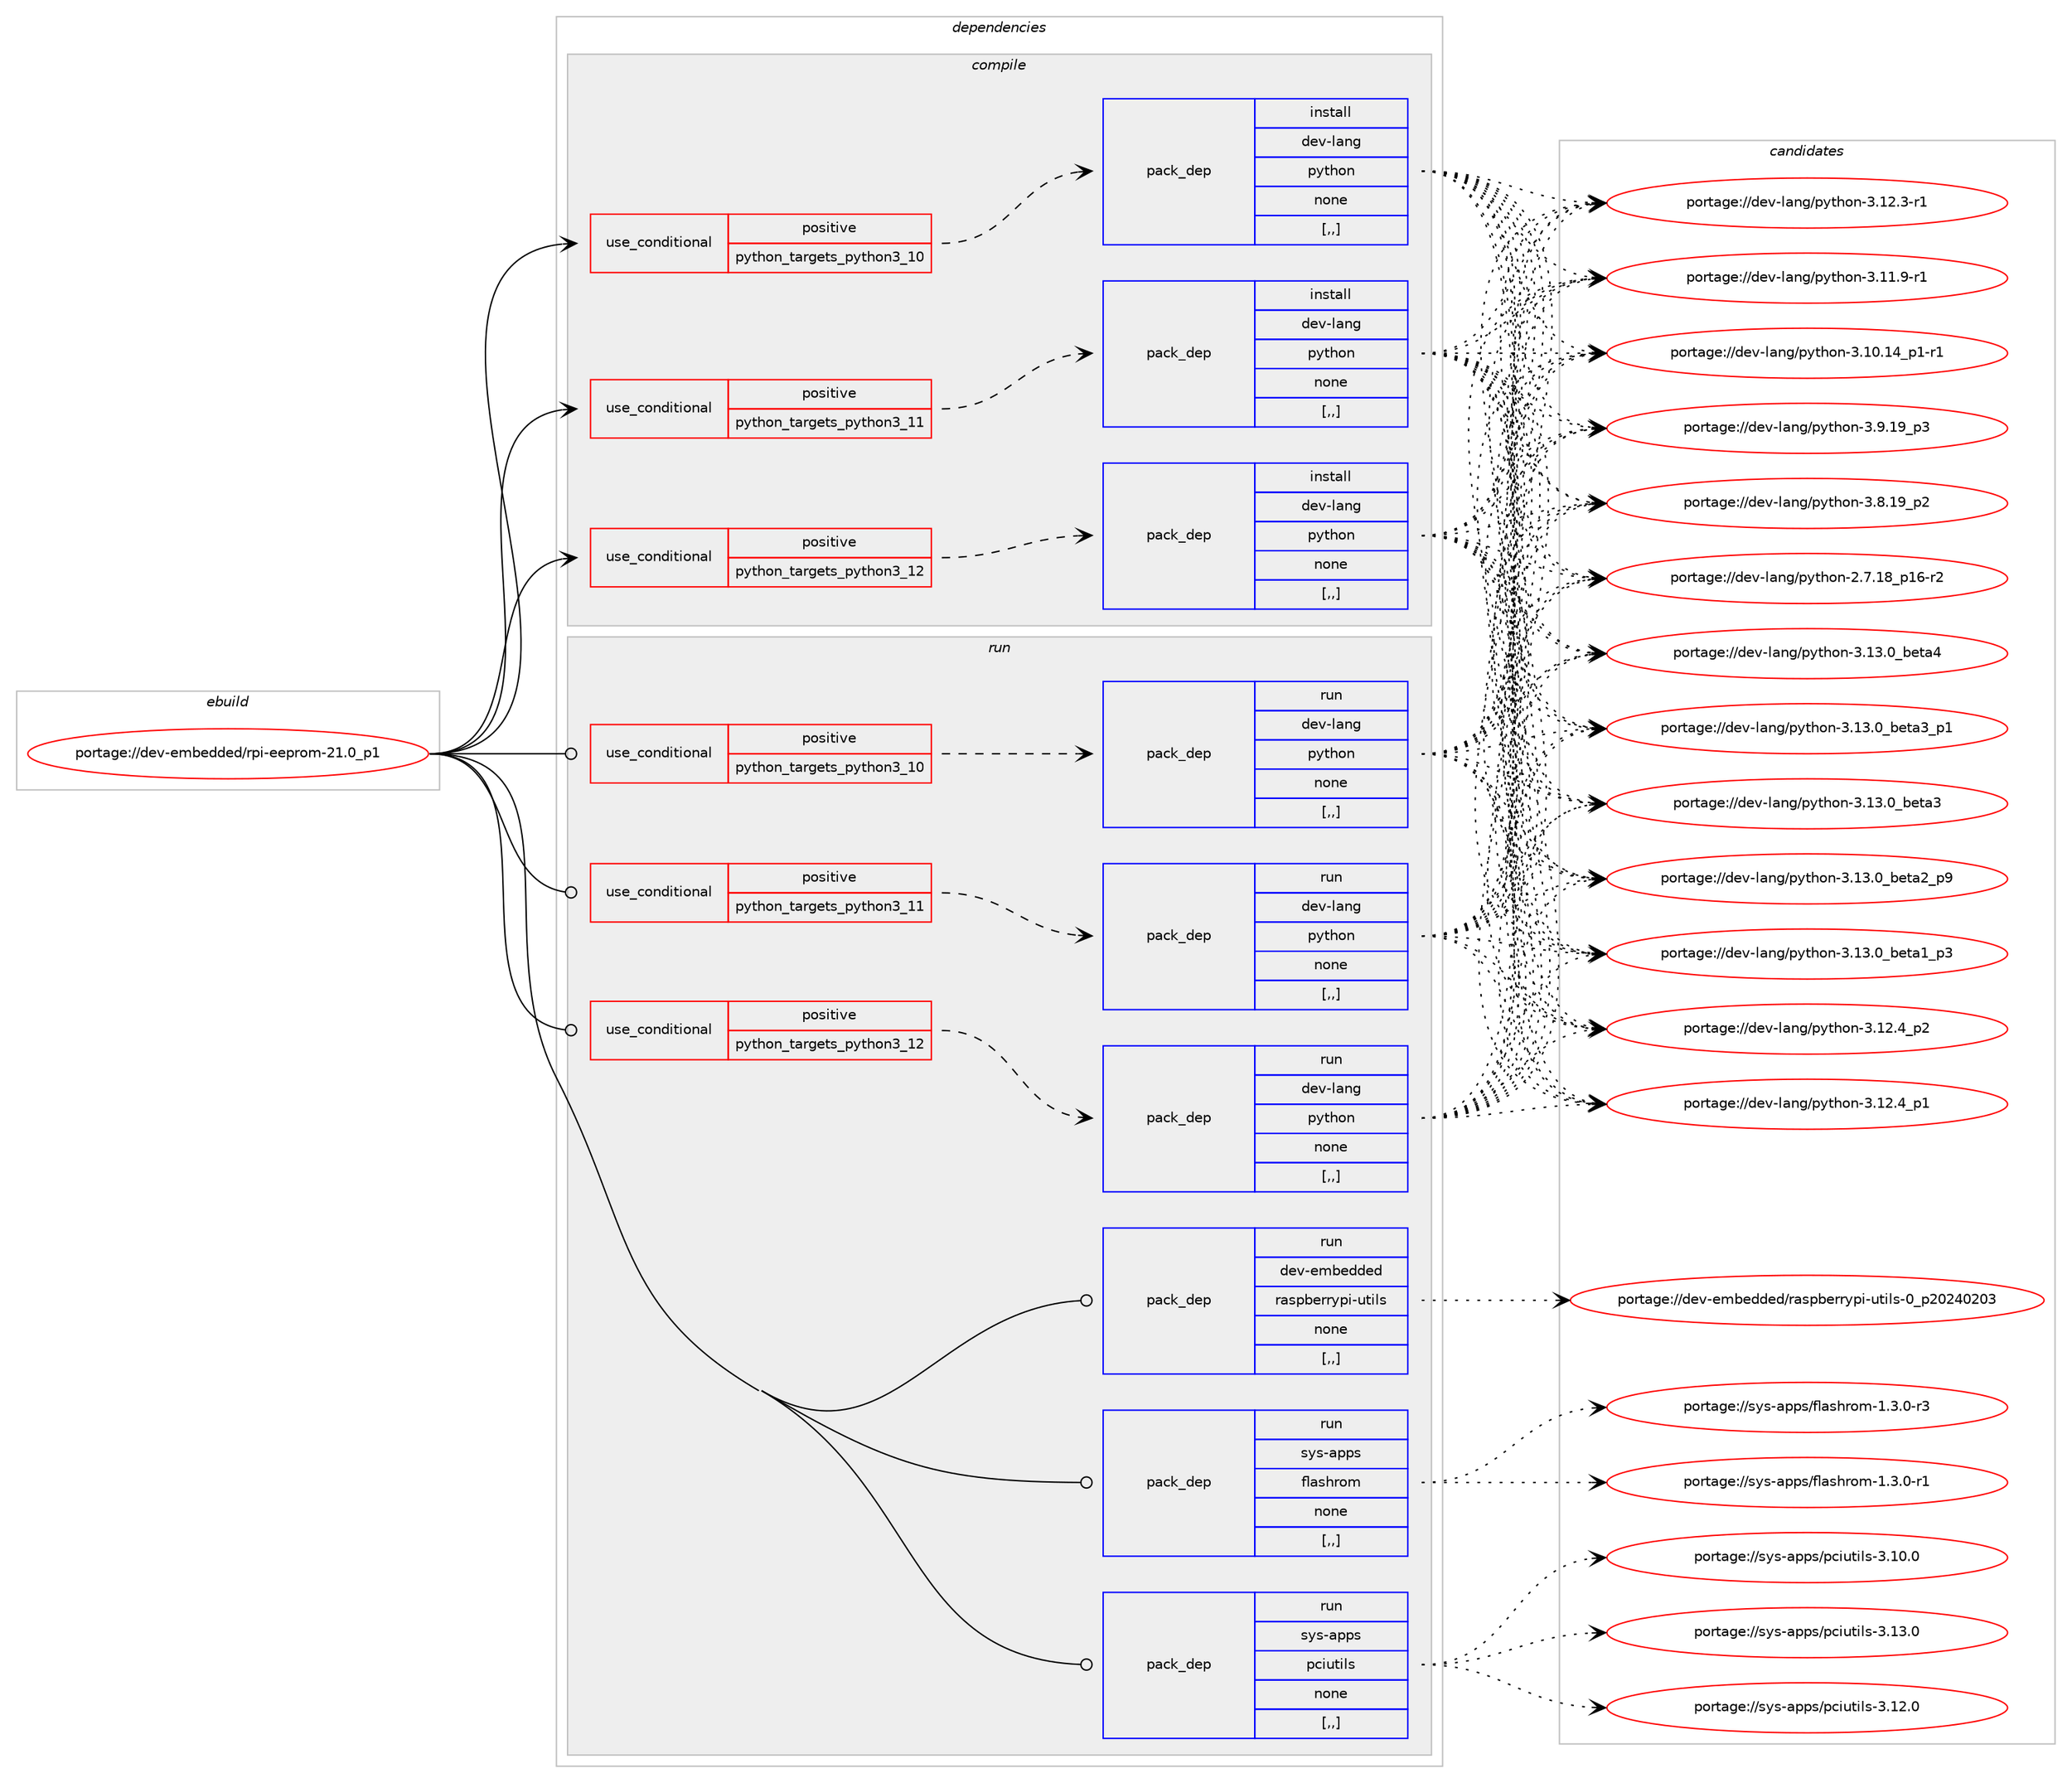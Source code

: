 digraph prolog {

# *************
# Graph options
# *************

newrank=true;
concentrate=true;
compound=true;
graph [rankdir=LR,fontname=Helvetica,fontsize=10,ranksep=1.5];#, ranksep=2.5, nodesep=0.2];
edge  [arrowhead=vee];
node  [fontname=Helvetica,fontsize=10];

# **********
# The ebuild
# **********

subgraph cluster_leftcol {
color=gray;
label=<<i>ebuild</i>>;
id [label="portage://dev-embedded/rpi-eeprom-21.0_p1", color=red, width=4, href="../dev-embedded/rpi-eeprom-21.0_p1.svg"];
}

# ****************
# The dependencies
# ****************

subgraph cluster_midcol {
color=gray;
label=<<i>dependencies</i>>;
subgraph cluster_compile {
fillcolor="#eeeeee";
style=filled;
label=<<i>compile</i>>;
subgraph cond19546 {
dependency73836 [label=<<TABLE BORDER="0" CELLBORDER="1" CELLSPACING="0" CELLPADDING="4"><TR><TD ROWSPAN="3" CELLPADDING="10">use_conditional</TD></TR><TR><TD>positive</TD></TR><TR><TD>python_targets_python3_10</TD></TR></TABLE>>, shape=none, color=red];
subgraph pack53337 {
dependency73837 [label=<<TABLE BORDER="0" CELLBORDER="1" CELLSPACING="0" CELLPADDING="4" WIDTH="220"><TR><TD ROWSPAN="6" CELLPADDING="30">pack_dep</TD></TR><TR><TD WIDTH="110">install</TD></TR><TR><TD>dev-lang</TD></TR><TR><TD>python</TD></TR><TR><TD>none</TD></TR><TR><TD>[,,]</TD></TR></TABLE>>, shape=none, color=blue];
}
dependency73836:e -> dependency73837:w [weight=20,style="dashed",arrowhead="vee"];
}
id:e -> dependency73836:w [weight=20,style="solid",arrowhead="vee"];
subgraph cond19547 {
dependency73838 [label=<<TABLE BORDER="0" CELLBORDER="1" CELLSPACING="0" CELLPADDING="4"><TR><TD ROWSPAN="3" CELLPADDING="10">use_conditional</TD></TR><TR><TD>positive</TD></TR><TR><TD>python_targets_python3_11</TD></TR></TABLE>>, shape=none, color=red];
subgraph pack53338 {
dependency73839 [label=<<TABLE BORDER="0" CELLBORDER="1" CELLSPACING="0" CELLPADDING="4" WIDTH="220"><TR><TD ROWSPAN="6" CELLPADDING="30">pack_dep</TD></TR><TR><TD WIDTH="110">install</TD></TR><TR><TD>dev-lang</TD></TR><TR><TD>python</TD></TR><TR><TD>none</TD></TR><TR><TD>[,,]</TD></TR></TABLE>>, shape=none, color=blue];
}
dependency73838:e -> dependency73839:w [weight=20,style="dashed",arrowhead="vee"];
}
id:e -> dependency73838:w [weight=20,style="solid",arrowhead="vee"];
subgraph cond19548 {
dependency73840 [label=<<TABLE BORDER="0" CELLBORDER="1" CELLSPACING="0" CELLPADDING="4"><TR><TD ROWSPAN="3" CELLPADDING="10">use_conditional</TD></TR><TR><TD>positive</TD></TR><TR><TD>python_targets_python3_12</TD></TR></TABLE>>, shape=none, color=red];
subgraph pack53339 {
dependency73841 [label=<<TABLE BORDER="0" CELLBORDER="1" CELLSPACING="0" CELLPADDING="4" WIDTH="220"><TR><TD ROWSPAN="6" CELLPADDING="30">pack_dep</TD></TR><TR><TD WIDTH="110">install</TD></TR><TR><TD>dev-lang</TD></TR><TR><TD>python</TD></TR><TR><TD>none</TD></TR><TR><TD>[,,]</TD></TR></TABLE>>, shape=none, color=blue];
}
dependency73840:e -> dependency73841:w [weight=20,style="dashed",arrowhead="vee"];
}
id:e -> dependency73840:w [weight=20,style="solid",arrowhead="vee"];
}
subgraph cluster_compileandrun {
fillcolor="#eeeeee";
style=filled;
label=<<i>compile and run</i>>;
}
subgraph cluster_run {
fillcolor="#eeeeee";
style=filled;
label=<<i>run</i>>;
subgraph cond19549 {
dependency73842 [label=<<TABLE BORDER="0" CELLBORDER="1" CELLSPACING="0" CELLPADDING="4"><TR><TD ROWSPAN="3" CELLPADDING="10">use_conditional</TD></TR><TR><TD>positive</TD></TR><TR><TD>python_targets_python3_10</TD></TR></TABLE>>, shape=none, color=red];
subgraph pack53340 {
dependency73843 [label=<<TABLE BORDER="0" CELLBORDER="1" CELLSPACING="0" CELLPADDING="4" WIDTH="220"><TR><TD ROWSPAN="6" CELLPADDING="30">pack_dep</TD></TR><TR><TD WIDTH="110">run</TD></TR><TR><TD>dev-lang</TD></TR><TR><TD>python</TD></TR><TR><TD>none</TD></TR><TR><TD>[,,]</TD></TR></TABLE>>, shape=none, color=blue];
}
dependency73842:e -> dependency73843:w [weight=20,style="dashed",arrowhead="vee"];
}
id:e -> dependency73842:w [weight=20,style="solid",arrowhead="odot"];
subgraph cond19550 {
dependency73844 [label=<<TABLE BORDER="0" CELLBORDER="1" CELLSPACING="0" CELLPADDING="4"><TR><TD ROWSPAN="3" CELLPADDING="10">use_conditional</TD></TR><TR><TD>positive</TD></TR><TR><TD>python_targets_python3_11</TD></TR></TABLE>>, shape=none, color=red];
subgraph pack53341 {
dependency73845 [label=<<TABLE BORDER="0" CELLBORDER="1" CELLSPACING="0" CELLPADDING="4" WIDTH="220"><TR><TD ROWSPAN="6" CELLPADDING="30">pack_dep</TD></TR><TR><TD WIDTH="110">run</TD></TR><TR><TD>dev-lang</TD></TR><TR><TD>python</TD></TR><TR><TD>none</TD></TR><TR><TD>[,,]</TD></TR></TABLE>>, shape=none, color=blue];
}
dependency73844:e -> dependency73845:w [weight=20,style="dashed",arrowhead="vee"];
}
id:e -> dependency73844:w [weight=20,style="solid",arrowhead="odot"];
subgraph cond19551 {
dependency73846 [label=<<TABLE BORDER="0" CELLBORDER="1" CELLSPACING="0" CELLPADDING="4"><TR><TD ROWSPAN="3" CELLPADDING="10">use_conditional</TD></TR><TR><TD>positive</TD></TR><TR><TD>python_targets_python3_12</TD></TR></TABLE>>, shape=none, color=red];
subgraph pack53342 {
dependency73847 [label=<<TABLE BORDER="0" CELLBORDER="1" CELLSPACING="0" CELLPADDING="4" WIDTH="220"><TR><TD ROWSPAN="6" CELLPADDING="30">pack_dep</TD></TR><TR><TD WIDTH="110">run</TD></TR><TR><TD>dev-lang</TD></TR><TR><TD>python</TD></TR><TR><TD>none</TD></TR><TR><TD>[,,]</TD></TR></TABLE>>, shape=none, color=blue];
}
dependency73846:e -> dependency73847:w [weight=20,style="dashed",arrowhead="vee"];
}
id:e -> dependency73846:w [weight=20,style="solid",arrowhead="odot"];
subgraph pack53343 {
dependency73848 [label=<<TABLE BORDER="0" CELLBORDER="1" CELLSPACING="0" CELLPADDING="4" WIDTH="220"><TR><TD ROWSPAN="6" CELLPADDING="30">pack_dep</TD></TR><TR><TD WIDTH="110">run</TD></TR><TR><TD>dev-embedded</TD></TR><TR><TD>raspberrypi-utils</TD></TR><TR><TD>none</TD></TR><TR><TD>[,,]</TD></TR></TABLE>>, shape=none, color=blue];
}
id:e -> dependency73848:w [weight=20,style="solid",arrowhead="odot"];
subgraph pack53344 {
dependency73849 [label=<<TABLE BORDER="0" CELLBORDER="1" CELLSPACING="0" CELLPADDING="4" WIDTH="220"><TR><TD ROWSPAN="6" CELLPADDING="30">pack_dep</TD></TR><TR><TD WIDTH="110">run</TD></TR><TR><TD>sys-apps</TD></TR><TR><TD>flashrom</TD></TR><TR><TD>none</TD></TR><TR><TD>[,,]</TD></TR></TABLE>>, shape=none, color=blue];
}
id:e -> dependency73849:w [weight=20,style="solid",arrowhead="odot"];
subgraph pack53345 {
dependency73850 [label=<<TABLE BORDER="0" CELLBORDER="1" CELLSPACING="0" CELLPADDING="4" WIDTH="220"><TR><TD ROWSPAN="6" CELLPADDING="30">pack_dep</TD></TR><TR><TD WIDTH="110">run</TD></TR><TR><TD>sys-apps</TD></TR><TR><TD>pciutils</TD></TR><TR><TD>none</TD></TR><TR><TD>[,,]</TD></TR></TABLE>>, shape=none, color=blue];
}
id:e -> dependency73850:w [weight=20,style="solid",arrowhead="odot"];
}
}

# **************
# The candidates
# **************

subgraph cluster_choices {
rank=same;
color=gray;
label=<<i>candidates</i>>;

subgraph choice53337 {
color=black;
nodesep=1;
choice1001011184510897110103471121211161041111104551464951464895981011169752 [label="portage://dev-lang/python-3.13.0_beta4", color=red, width=4,href="../dev-lang/python-3.13.0_beta4.svg"];
choice10010111845108971101034711212111610411111045514649514648959810111697519511249 [label="portage://dev-lang/python-3.13.0_beta3_p1", color=red, width=4,href="../dev-lang/python-3.13.0_beta3_p1.svg"];
choice1001011184510897110103471121211161041111104551464951464895981011169751 [label="portage://dev-lang/python-3.13.0_beta3", color=red, width=4,href="../dev-lang/python-3.13.0_beta3.svg"];
choice10010111845108971101034711212111610411111045514649514648959810111697509511257 [label="portage://dev-lang/python-3.13.0_beta2_p9", color=red, width=4,href="../dev-lang/python-3.13.0_beta2_p9.svg"];
choice10010111845108971101034711212111610411111045514649514648959810111697499511251 [label="portage://dev-lang/python-3.13.0_beta1_p3", color=red, width=4,href="../dev-lang/python-3.13.0_beta1_p3.svg"];
choice100101118451089711010347112121116104111110455146495046529511250 [label="portage://dev-lang/python-3.12.4_p2", color=red, width=4,href="../dev-lang/python-3.12.4_p2.svg"];
choice100101118451089711010347112121116104111110455146495046529511249 [label="portage://dev-lang/python-3.12.4_p1", color=red, width=4,href="../dev-lang/python-3.12.4_p1.svg"];
choice100101118451089711010347112121116104111110455146495046514511449 [label="portage://dev-lang/python-3.12.3-r1", color=red, width=4,href="../dev-lang/python-3.12.3-r1.svg"];
choice100101118451089711010347112121116104111110455146494946574511449 [label="portage://dev-lang/python-3.11.9-r1", color=red, width=4,href="../dev-lang/python-3.11.9-r1.svg"];
choice100101118451089711010347112121116104111110455146494846495295112494511449 [label="portage://dev-lang/python-3.10.14_p1-r1", color=red, width=4,href="../dev-lang/python-3.10.14_p1-r1.svg"];
choice100101118451089711010347112121116104111110455146574649579511251 [label="portage://dev-lang/python-3.9.19_p3", color=red, width=4,href="../dev-lang/python-3.9.19_p3.svg"];
choice100101118451089711010347112121116104111110455146564649579511250 [label="portage://dev-lang/python-3.8.19_p2", color=red, width=4,href="../dev-lang/python-3.8.19_p2.svg"];
choice100101118451089711010347112121116104111110455046554649569511249544511450 [label="portage://dev-lang/python-2.7.18_p16-r2", color=red, width=4,href="../dev-lang/python-2.7.18_p16-r2.svg"];
dependency73837:e -> choice1001011184510897110103471121211161041111104551464951464895981011169752:w [style=dotted,weight="100"];
dependency73837:e -> choice10010111845108971101034711212111610411111045514649514648959810111697519511249:w [style=dotted,weight="100"];
dependency73837:e -> choice1001011184510897110103471121211161041111104551464951464895981011169751:w [style=dotted,weight="100"];
dependency73837:e -> choice10010111845108971101034711212111610411111045514649514648959810111697509511257:w [style=dotted,weight="100"];
dependency73837:e -> choice10010111845108971101034711212111610411111045514649514648959810111697499511251:w [style=dotted,weight="100"];
dependency73837:e -> choice100101118451089711010347112121116104111110455146495046529511250:w [style=dotted,weight="100"];
dependency73837:e -> choice100101118451089711010347112121116104111110455146495046529511249:w [style=dotted,weight="100"];
dependency73837:e -> choice100101118451089711010347112121116104111110455146495046514511449:w [style=dotted,weight="100"];
dependency73837:e -> choice100101118451089711010347112121116104111110455146494946574511449:w [style=dotted,weight="100"];
dependency73837:e -> choice100101118451089711010347112121116104111110455146494846495295112494511449:w [style=dotted,weight="100"];
dependency73837:e -> choice100101118451089711010347112121116104111110455146574649579511251:w [style=dotted,weight="100"];
dependency73837:e -> choice100101118451089711010347112121116104111110455146564649579511250:w [style=dotted,weight="100"];
dependency73837:e -> choice100101118451089711010347112121116104111110455046554649569511249544511450:w [style=dotted,weight="100"];
}
subgraph choice53338 {
color=black;
nodesep=1;
choice1001011184510897110103471121211161041111104551464951464895981011169752 [label="portage://dev-lang/python-3.13.0_beta4", color=red, width=4,href="../dev-lang/python-3.13.0_beta4.svg"];
choice10010111845108971101034711212111610411111045514649514648959810111697519511249 [label="portage://dev-lang/python-3.13.0_beta3_p1", color=red, width=4,href="../dev-lang/python-3.13.0_beta3_p1.svg"];
choice1001011184510897110103471121211161041111104551464951464895981011169751 [label="portage://dev-lang/python-3.13.0_beta3", color=red, width=4,href="../dev-lang/python-3.13.0_beta3.svg"];
choice10010111845108971101034711212111610411111045514649514648959810111697509511257 [label="portage://dev-lang/python-3.13.0_beta2_p9", color=red, width=4,href="../dev-lang/python-3.13.0_beta2_p9.svg"];
choice10010111845108971101034711212111610411111045514649514648959810111697499511251 [label="portage://dev-lang/python-3.13.0_beta1_p3", color=red, width=4,href="../dev-lang/python-3.13.0_beta1_p3.svg"];
choice100101118451089711010347112121116104111110455146495046529511250 [label="portage://dev-lang/python-3.12.4_p2", color=red, width=4,href="../dev-lang/python-3.12.4_p2.svg"];
choice100101118451089711010347112121116104111110455146495046529511249 [label="portage://dev-lang/python-3.12.4_p1", color=red, width=4,href="../dev-lang/python-3.12.4_p1.svg"];
choice100101118451089711010347112121116104111110455146495046514511449 [label="portage://dev-lang/python-3.12.3-r1", color=red, width=4,href="../dev-lang/python-3.12.3-r1.svg"];
choice100101118451089711010347112121116104111110455146494946574511449 [label="portage://dev-lang/python-3.11.9-r1", color=red, width=4,href="../dev-lang/python-3.11.9-r1.svg"];
choice100101118451089711010347112121116104111110455146494846495295112494511449 [label="portage://dev-lang/python-3.10.14_p1-r1", color=red, width=4,href="../dev-lang/python-3.10.14_p1-r1.svg"];
choice100101118451089711010347112121116104111110455146574649579511251 [label="portage://dev-lang/python-3.9.19_p3", color=red, width=4,href="../dev-lang/python-3.9.19_p3.svg"];
choice100101118451089711010347112121116104111110455146564649579511250 [label="portage://dev-lang/python-3.8.19_p2", color=red, width=4,href="../dev-lang/python-3.8.19_p2.svg"];
choice100101118451089711010347112121116104111110455046554649569511249544511450 [label="portage://dev-lang/python-2.7.18_p16-r2", color=red, width=4,href="../dev-lang/python-2.7.18_p16-r2.svg"];
dependency73839:e -> choice1001011184510897110103471121211161041111104551464951464895981011169752:w [style=dotted,weight="100"];
dependency73839:e -> choice10010111845108971101034711212111610411111045514649514648959810111697519511249:w [style=dotted,weight="100"];
dependency73839:e -> choice1001011184510897110103471121211161041111104551464951464895981011169751:w [style=dotted,weight="100"];
dependency73839:e -> choice10010111845108971101034711212111610411111045514649514648959810111697509511257:w [style=dotted,weight="100"];
dependency73839:e -> choice10010111845108971101034711212111610411111045514649514648959810111697499511251:w [style=dotted,weight="100"];
dependency73839:e -> choice100101118451089711010347112121116104111110455146495046529511250:w [style=dotted,weight="100"];
dependency73839:e -> choice100101118451089711010347112121116104111110455146495046529511249:w [style=dotted,weight="100"];
dependency73839:e -> choice100101118451089711010347112121116104111110455146495046514511449:w [style=dotted,weight="100"];
dependency73839:e -> choice100101118451089711010347112121116104111110455146494946574511449:w [style=dotted,weight="100"];
dependency73839:e -> choice100101118451089711010347112121116104111110455146494846495295112494511449:w [style=dotted,weight="100"];
dependency73839:e -> choice100101118451089711010347112121116104111110455146574649579511251:w [style=dotted,weight="100"];
dependency73839:e -> choice100101118451089711010347112121116104111110455146564649579511250:w [style=dotted,weight="100"];
dependency73839:e -> choice100101118451089711010347112121116104111110455046554649569511249544511450:w [style=dotted,weight="100"];
}
subgraph choice53339 {
color=black;
nodesep=1;
choice1001011184510897110103471121211161041111104551464951464895981011169752 [label="portage://dev-lang/python-3.13.0_beta4", color=red, width=4,href="../dev-lang/python-3.13.0_beta4.svg"];
choice10010111845108971101034711212111610411111045514649514648959810111697519511249 [label="portage://dev-lang/python-3.13.0_beta3_p1", color=red, width=4,href="../dev-lang/python-3.13.0_beta3_p1.svg"];
choice1001011184510897110103471121211161041111104551464951464895981011169751 [label="portage://dev-lang/python-3.13.0_beta3", color=red, width=4,href="../dev-lang/python-3.13.0_beta3.svg"];
choice10010111845108971101034711212111610411111045514649514648959810111697509511257 [label="portage://dev-lang/python-3.13.0_beta2_p9", color=red, width=4,href="../dev-lang/python-3.13.0_beta2_p9.svg"];
choice10010111845108971101034711212111610411111045514649514648959810111697499511251 [label="portage://dev-lang/python-3.13.0_beta1_p3", color=red, width=4,href="../dev-lang/python-3.13.0_beta1_p3.svg"];
choice100101118451089711010347112121116104111110455146495046529511250 [label="portage://dev-lang/python-3.12.4_p2", color=red, width=4,href="../dev-lang/python-3.12.4_p2.svg"];
choice100101118451089711010347112121116104111110455146495046529511249 [label="portage://dev-lang/python-3.12.4_p1", color=red, width=4,href="../dev-lang/python-3.12.4_p1.svg"];
choice100101118451089711010347112121116104111110455146495046514511449 [label="portage://dev-lang/python-3.12.3-r1", color=red, width=4,href="../dev-lang/python-3.12.3-r1.svg"];
choice100101118451089711010347112121116104111110455146494946574511449 [label="portage://dev-lang/python-3.11.9-r1", color=red, width=4,href="../dev-lang/python-3.11.9-r1.svg"];
choice100101118451089711010347112121116104111110455146494846495295112494511449 [label="portage://dev-lang/python-3.10.14_p1-r1", color=red, width=4,href="../dev-lang/python-3.10.14_p1-r1.svg"];
choice100101118451089711010347112121116104111110455146574649579511251 [label="portage://dev-lang/python-3.9.19_p3", color=red, width=4,href="../dev-lang/python-3.9.19_p3.svg"];
choice100101118451089711010347112121116104111110455146564649579511250 [label="portage://dev-lang/python-3.8.19_p2", color=red, width=4,href="../dev-lang/python-3.8.19_p2.svg"];
choice100101118451089711010347112121116104111110455046554649569511249544511450 [label="portage://dev-lang/python-2.7.18_p16-r2", color=red, width=4,href="../dev-lang/python-2.7.18_p16-r2.svg"];
dependency73841:e -> choice1001011184510897110103471121211161041111104551464951464895981011169752:w [style=dotted,weight="100"];
dependency73841:e -> choice10010111845108971101034711212111610411111045514649514648959810111697519511249:w [style=dotted,weight="100"];
dependency73841:e -> choice1001011184510897110103471121211161041111104551464951464895981011169751:w [style=dotted,weight="100"];
dependency73841:e -> choice10010111845108971101034711212111610411111045514649514648959810111697509511257:w [style=dotted,weight="100"];
dependency73841:e -> choice10010111845108971101034711212111610411111045514649514648959810111697499511251:w [style=dotted,weight="100"];
dependency73841:e -> choice100101118451089711010347112121116104111110455146495046529511250:w [style=dotted,weight="100"];
dependency73841:e -> choice100101118451089711010347112121116104111110455146495046529511249:w [style=dotted,weight="100"];
dependency73841:e -> choice100101118451089711010347112121116104111110455146495046514511449:w [style=dotted,weight="100"];
dependency73841:e -> choice100101118451089711010347112121116104111110455146494946574511449:w [style=dotted,weight="100"];
dependency73841:e -> choice100101118451089711010347112121116104111110455146494846495295112494511449:w [style=dotted,weight="100"];
dependency73841:e -> choice100101118451089711010347112121116104111110455146574649579511251:w [style=dotted,weight="100"];
dependency73841:e -> choice100101118451089711010347112121116104111110455146564649579511250:w [style=dotted,weight="100"];
dependency73841:e -> choice100101118451089711010347112121116104111110455046554649569511249544511450:w [style=dotted,weight="100"];
}
subgraph choice53340 {
color=black;
nodesep=1;
choice1001011184510897110103471121211161041111104551464951464895981011169752 [label="portage://dev-lang/python-3.13.0_beta4", color=red, width=4,href="../dev-lang/python-3.13.0_beta4.svg"];
choice10010111845108971101034711212111610411111045514649514648959810111697519511249 [label="portage://dev-lang/python-3.13.0_beta3_p1", color=red, width=4,href="../dev-lang/python-3.13.0_beta3_p1.svg"];
choice1001011184510897110103471121211161041111104551464951464895981011169751 [label="portage://dev-lang/python-3.13.0_beta3", color=red, width=4,href="../dev-lang/python-3.13.0_beta3.svg"];
choice10010111845108971101034711212111610411111045514649514648959810111697509511257 [label="portage://dev-lang/python-3.13.0_beta2_p9", color=red, width=4,href="../dev-lang/python-3.13.0_beta2_p9.svg"];
choice10010111845108971101034711212111610411111045514649514648959810111697499511251 [label="portage://dev-lang/python-3.13.0_beta1_p3", color=red, width=4,href="../dev-lang/python-3.13.0_beta1_p3.svg"];
choice100101118451089711010347112121116104111110455146495046529511250 [label="portage://dev-lang/python-3.12.4_p2", color=red, width=4,href="../dev-lang/python-3.12.4_p2.svg"];
choice100101118451089711010347112121116104111110455146495046529511249 [label="portage://dev-lang/python-3.12.4_p1", color=red, width=4,href="../dev-lang/python-3.12.4_p1.svg"];
choice100101118451089711010347112121116104111110455146495046514511449 [label="portage://dev-lang/python-3.12.3-r1", color=red, width=4,href="../dev-lang/python-3.12.3-r1.svg"];
choice100101118451089711010347112121116104111110455146494946574511449 [label="portage://dev-lang/python-3.11.9-r1", color=red, width=4,href="../dev-lang/python-3.11.9-r1.svg"];
choice100101118451089711010347112121116104111110455146494846495295112494511449 [label="portage://dev-lang/python-3.10.14_p1-r1", color=red, width=4,href="../dev-lang/python-3.10.14_p1-r1.svg"];
choice100101118451089711010347112121116104111110455146574649579511251 [label="portage://dev-lang/python-3.9.19_p3", color=red, width=4,href="../dev-lang/python-3.9.19_p3.svg"];
choice100101118451089711010347112121116104111110455146564649579511250 [label="portage://dev-lang/python-3.8.19_p2", color=red, width=4,href="../dev-lang/python-3.8.19_p2.svg"];
choice100101118451089711010347112121116104111110455046554649569511249544511450 [label="portage://dev-lang/python-2.7.18_p16-r2", color=red, width=4,href="../dev-lang/python-2.7.18_p16-r2.svg"];
dependency73843:e -> choice1001011184510897110103471121211161041111104551464951464895981011169752:w [style=dotted,weight="100"];
dependency73843:e -> choice10010111845108971101034711212111610411111045514649514648959810111697519511249:w [style=dotted,weight="100"];
dependency73843:e -> choice1001011184510897110103471121211161041111104551464951464895981011169751:w [style=dotted,weight="100"];
dependency73843:e -> choice10010111845108971101034711212111610411111045514649514648959810111697509511257:w [style=dotted,weight="100"];
dependency73843:e -> choice10010111845108971101034711212111610411111045514649514648959810111697499511251:w [style=dotted,weight="100"];
dependency73843:e -> choice100101118451089711010347112121116104111110455146495046529511250:w [style=dotted,weight="100"];
dependency73843:e -> choice100101118451089711010347112121116104111110455146495046529511249:w [style=dotted,weight="100"];
dependency73843:e -> choice100101118451089711010347112121116104111110455146495046514511449:w [style=dotted,weight="100"];
dependency73843:e -> choice100101118451089711010347112121116104111110455146494946574511449:w [style=dotted,weight="100"];
dependency73843:e -> choice100101118451089711010347112121116104111110455146494846495295112494511449:w [style=dotted,weight="100"];
dependency73843:e -> choice100101118451089711010347112121116104111110455146574649579511251:w [style=dotted,weight="100"];
dependency73843:e -> choice100101118451089711010347112121116104111110455146564649579511250:w [style=dotted,weight="100"];
dependency73843:e -> choice100101118451089711010347112121116104111110455046554649569511249544511450:w [style=dotted,weight="100"];
}
subgraph choice53341 {
color=black;
nodesep=1;
choice1001011184510897110103471121211161041111104551464951464895981011169752 [label="portage://dev-lang/python-3.13.0_beta4", color=red, width=4,href="../dev-lang/python-3.13.0_beta4.svg"];
choice10010111845108971101034711212111610411111045514649514648959810111697519511249 [label="portage://dev-lang/python-3.13.0_beta3_p1", color=red, width=4,href="../dev-lang/python-3.13.0_beta3_p1.svg"];
choice1001011184510897110103471121211161041111104551464951464895981011169751 [label="portage://dev-lang/python-3.13.0_beta3", color=red, width=4,href="../dev-lang/python-3.13.0_beta3.svg"];
choice10010111845108971101034711212111610411111045514649514648959810111697509511257 [label="portage://dev-lang/python-3.13.0_beta2_p9", color=red, width=4,href="../dev-lang/python-3.13.0_beta2_p9.svg"];
choice10010111845108971101034711212111610411111045514649514648959810111697499511251 [label="portage://dev-lang/python-3.13.0_beta1_p3", color=red, width=4,href="../dev-lang/python-3.13.0_beta1_p3.svg"];
choice100101118451089711010347112121116104111110455146495046529511250 [label="portage://dev-lang/python-3.12.4_p2", color=red, width=4,href="../dev-lang/python-3.12.4_p2.svg"];
choice100101118451089711010347112121116104111110455146495046529511249 [label="portage://dev-lang/python-3.12.4_p1", color=red, width=4,href="../dev-lang/python-3.12.4_p1.svg"];
choice100101118451089711010347112121116104111110455146495046514511449 [label="portage://dev-lang/python-3.12.3-r1", color=red, width=4,href="../dev-lang/python-3.12.3-r1.svg"];
choice100101118451089711010347112121116104111110455146494946574511449 [label="portage://dev-lang/python-3.11.9-r1", color=red, width=4,href="../dev-lang/python-3.11.9-r1.svg"];
choice100101118451089711010347112121116104111110455146494846495295112494511449 [label="portage://dev-lang/python-3.10.14_p1-r1", color=red, width=4,href="../dev-lang/python-3.10.14_p1-r1.svg"];
choice100101118451089711010347112121116104111110455146574649579511251 [label="portage://dev-lang/python-3.9.19_p3", color=red, width=4,href="../dev-lang/python-3.9.19_p3.svg"];
choice100101118451089711010347112121116104111110455146564649579511250 [label="portage://dev-lang/python-3.8.19_p2", color=red, width=4,href="../dev-lang/python-3.8.19_p2.svg"];
choice100101118451089711010347112121116104111110455046554649569511249544511450 [label="portage://dev-lang/python-2.7.18_p16-r2", color=red, width=4,href="../dev-lang/python-2.7.18_p16-r2.svg"];
dependency73845:e -> choice1001011184510897110103471121211161041111104551464951464895981011169752:w [style=dotted,weight="100"];
dependency73845:e -> choice10010111845108971101034711212111610411111045514649514648959810111697519511249:w [style=dotted,weight="100"];
dependency73845:e -> choice1001011184510897110103471121211161041111104551464951464895981011169751:w [style=dotted,weight="100"];
dependency73845:e -> choice10010111845108971101034711212111610411111045514649514648959810111697509511257:w [style=dotted,weight="100"];
dependency73845:e -> choice10010111845108971101034711212111610411111045514649514648959810111697499511251:w [style=dotted,weight="100"];
dependency73845:e -> choice100101118451089711010347112121116104111110455146495046529511250:w [style=dotted,weight="100"];
dependency73845:e -> choice100101118451089711010347112121116104111110455146495046529511249:w [style=dotted,weight="100"];
dependency73845:e -> choice100101118451089711010347112121116104111110455146495046514511449:w [style=dotted,weight="100"];
dependency73845:e -> choice100101118451089711010347112121116104111110455146494946574511449:w [style=dotted,weight="100"];
dependency73845:e -> choice100101118451089711010347112121116104111110455146494846495295112494511449:w [style=dotted,weight="100"];
dependency73845:e -> choice100101118451089711010347112121116104111110455146574649579511251:w [style=dotted,weight="100"];
dependency73845:e -> choice100101118451089711010347112121116104111110455146564649579511250:w [style=dotted,weight="100"];
dependency73845:e -> choice100101118451089711010347112121116104111110455046554649569511249544511450:w [style=dotted,weight="100"];
}
subgraph choice53342 {
color=black;
nodesep=1;
choice1001011184510897110103471121211161041111104551464951464895981011169752 [label="portage://dev-lang/python-3.13.0_beta4", color=red, width=4,href="../dev-lang/python-3.13.0_beta4.svg"];
choice10010111845108971101034711212111610411111045514649514648959810111697519511249 [label="portage://dev-lang/python-3.13.0_beta3_p1", color=red, width=4,href="../dev-lang/python-3.13.0_beta3_p1.svg"];
choice1001011184510897110103471121211161041111104551464951464895981011169751 [label="portage://dev-lang/python-3.13.0_beta3", color=red, width=4,href="../dev-lang/python-3.13.0_beta3.svg"];
choice10010111845108971101034711212111610411111045514649514648959810111697509511257 [label="portage://dev-lang/python-3.13.0_beta2_p9", color=red, width=4,href="../dev-lang/python-3.13.0_beta2_p9.svg"];
choice10010111845108971101034711212111610411111045514649514648959810111697499511251 [label="portage://dev-lang/python-3.13.0_beta1_p3", color=red, width=4,href="../dev-lang/python-3.13.0_beta1_p3.svg"];
choice100101118451089711010347112121116104111110455146495046529511250 [label="portage://dev-lang/python-3.12.4_p2", color=red, width=4,href="../dev-lang/python-3.12.4_p2.svg"];
choice100101118451089711010347112121116104111110455146495046529511249 [label="portage://dev-lang/python-3.12.4_p1", color=red, width=4,href="../dev-lang/python-3.12.4_p1.svg"];
choice100101118451089711010347112121116104111110455146495046514511449 [label="portage://dev-lang/python-3.12.3-r1", color=red, width=4,href="../dev-lang/python-3.12.3-r1.svg"];
choice100101118451089711010347112121116104111110455146494946574511449 [label="portage://dev-lang/python-3.11.9-r1", color=red, width=4,href="../dev-lang/python-3.11.9-r1.svg"];
choice100101118451089711010347112121116104111110455146494846495295112494511449 [label="portage://dev-lang/python-3.10.14_p1-r1", color=red, width=4,href="../dev-lang/python-3.10.14_p1-r1.svg"];
choice100101118451089711010347112121116104111110455146574649579511251 [label="portage://dev-lang/python-3.9.19_p3", color=red, width=4,href="../dev-lang/python-3.9.19_p3.svg"];
choice100101118451089711010347112121116104111110455146564649579511250 [label="portage://dev-lang/python-3.8.19_p2", color=red, width=4,href="../dev-lang/python-3.8.19_p2.svg"];
choice100101118451089711010347112121116104111110455046554649569511249544511450 [label="portage://dev-lang/python-2.7.18_p16-r2", color=red, width=4,href="../dev-lang/python-2.7.18_p16-r2.svg"];
dependency73847:e -> choice1001011184510897110103471121211161041111104551464951464895981011169752:w [style=dotted,weight="100"];
dependency73847:e -> choice10010111845108971101034711212111610411111045514649514648959810111697519511249:w [style=dotted,weight="100"];
dependency73847:e -> choice1001011184510897110103471121211161041111104551464951464895981011169751:w [style=dotted,weight="100"];
dependency73847:e -> choice10010111845108971101034711212111610411111045514649514648959810111697509511257:w [style=dotted,weight="100"];
dependency73847:e -> choice10010111845108971101034711212111610411111045514649514648959810111697499511251:w [style=dotted,weight="100"];
dependency73847:e -> choice100101118451089711010347112121116104111110455146495046529511250:w [style=dotted,weight="100"];
dependency73847:e -> choice100101118451089711010347112121116104111110455146495046529511249:w [style=dotted,weight="100"];
dependency73847:e -> choice100101118451089711010347112121116104111110455146495046514511449:w [style=dotted,weight="100"];
dependency73847:e -> choice100101118451089711010347112121116104111110455146494946574511449:w [style=dotted,weight="100"];
dependency73847:e -> choice100101118451089711010347112121116104111110455146494846495295112494511449:w [style=dotted,weight="100"];
dependency73847:e -> choice100101118451089711010347112121116104111110455146574649579511251:w [style=dotted,weight="100"];
dependency73847:e -> choice100101118451089711010347112121116104111110455146564649579511250:w [style=dotted,weight="100"];
dependency73847:e -> choice100101118451089711010347112121116104111110455046554649569511249544511450:w [style=dotted,weight="100"];
}
subgraph choice53343 {
color=black;
nodesep=1;
choice1001011184510110998101100100101100471149711511298101114114121112105451171161051081154548951125048505248504851 [label="portage://dev-embedded/raspberrypi-utils-0_p20240203", color=red, width=4,href="../dev-embedded/raspberrypi-utils-0_p20240203.svg"];
dependency73848:e -> choice1001011184510110998101100100101100471149711511298101114114121112105451171161051081154548951125048505248504851:w [style=dotted,weight="100"];
}
subgraph choice53344 {
color=black;
nodesep=1;
choice115121115459711211211547102108971151041141111094549465146484511451 [label="portage://sys-apps/flashrom-1.3.0-r3", color=red, width=4,href="../sys-apps/flashrom-1.3.0-r3.svg"];
choice115121115459711211211547102108971151041141111094549465146484511449 [label="portage://sys-apps/flashrom-1.3.0-r1", color=red, width=4,href="../sys-apps/flashrom-1.3.0-r1.svg"];
dependency73849:e -> choice115121115459711211211547102108971151041141111094549465146484511451:w [style=dotted,weight="100"];
dependency73849:e -> choice115121115459711211211547102108971151041141111094549465146484511449:w [style=dotted,weight="100"];
}
subgraph choice53345 {
color=black;
nodesep=1;
choice1151211154597112112115471129910511711610510811545514649514648 [label="portage://sys-apps/pciutils-3.13.0", color=red, width=4,href="../sys-apps/pciutils-3.13.0.svg"];
choice1151211154597112112115471129910511711610510811545514649504648 [label="portage://sys-apps/pciutils-3.12.0", color=red, width=4,href="../sys-apps/pciutils-3.12.0.svg"];
choice1151211154597112112115471129910511711610510811545514649484648 [label="portage://sys-apps/pciutils-3.10.0", color=red, width=4,href="../sys-apps/pciutils-3.10.0.svg"];
dependency73850:e -> choice1151211154597112112115471129910511711610510811545514649514648:w [style=dotted,weight="100"];
dependency73850:e -> choice1151211154597112112115471129910511711610510811545514649504648:w [style=dotted,weight="100"];
dependency73850:e -> choice1151211154597112112115471129910511711610510811545514649484648:w [style=dotted,weight="100"];
}
}

}
